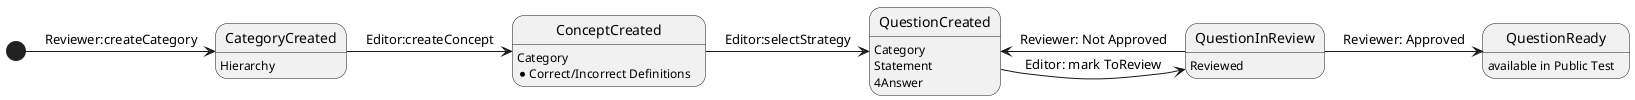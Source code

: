 @startuml QuestionStates

state CategoryCreated
state ConceptCreated
state QuestionCreated
state QuestionInReview
state QuestionReady

CategoryCreated: Hierarchy
ConceptCreated : Category
ConceptCreated : *Correct/Incorrect Definitions

QuestionCreated :  Category
QuestionCreated : Statement
QuestionCreated : 4Answer

QuestionInReview : Reviewed

QuestionReady : available in Public Test

[*] -> CategoryCreated : Reviewer:createCategory
CategoryCreated -> ConceptCreated : Editor:createConcept
ConceptCreated-> QuestionCreated : Editor:selectStrategy
QuestionCreated -> QuestionInReview : Editor: mark ToReview
QuestionInReview -> QuestionCreated : Reviewer: Not Approved
QuestionInReview -> QuestionReady : Reviewer: Approved

@enduml